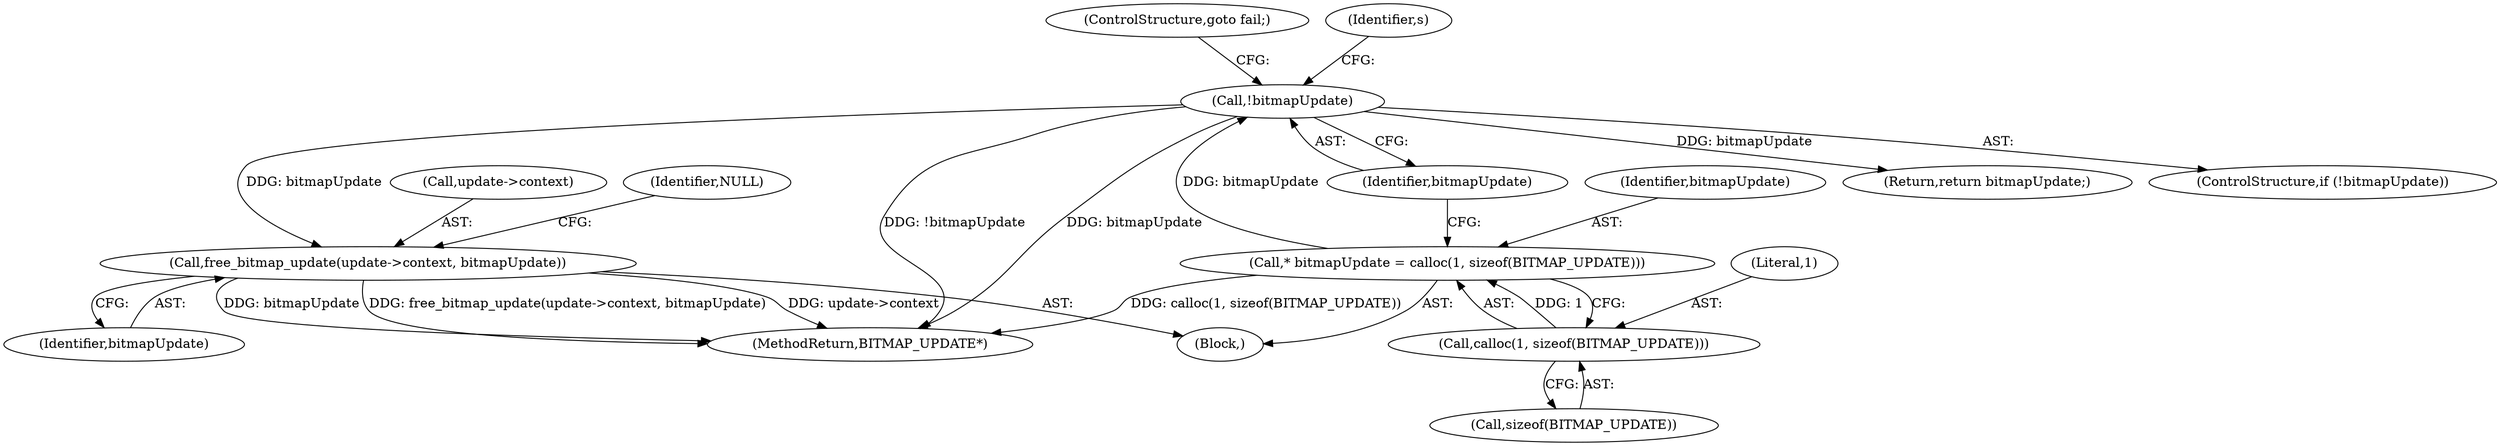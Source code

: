 digraph "0_FreeRDP_445a5a42c500ceb80f8fa7f2c11f3682538033f3@API" {
"1000226" [label="(Call,free_bitmap_update(update->context, bitmapUpdate))"];
"1000115" [label="(Call,!bitmapUpdate)"];
"1000108" [label="(Call,* bitmapUpdate = calloc(1, sizeof(BITMAP_UPDATE)))"];
"1000110" [label="(Call,calloc(1, sizeof(BITMAP_UPDATE)))"];
"1000227" [label="(Call,update->context)"];
"1000116" [label="(Identifier,bitmapUpdate)"];
"1000109" [label="(Identifier,bitmapUpdate)"];
"1000223" [label="(Return,return bitmapUpdate;)"];
"1000232" [label="(Identifier,NULL)"];
"1000117" [label="(ControlStructure,goto fail;)"];
"1000115" [label="(Call,!bitmapUpdate)"];
"1000226" [label="(Call,free_bitmap_update(update->context, bitmapUpdate))"];
"1000233" [label="(MethodReturn,BITMAP_UPDATE*)"];
"1000230" [label="(Identifier,bitmapUpdate)"];
"1000114" [label="(ControlStructure,if (!bitmapUpdate))"];
"1000121" [label="(Identifier,s)"];
"1000112" [label="(Call,sizeof(BITMAP_UPDATE))"];
"1000111" [label="(Literal,1)"];
"1000105" [label="(Block,)"];
"1000110" [label="(Call,calloc(1, sizeof(BITMAP_UPDATE)))"];
"1000108" [label="(Call,* bitmapUpdate = calloc(1, sizeof(BITMAP_UPDATE)))"];
"1000226" -> "1000105"  [label="AST: "];
"1000226" -> "1000230"  [label="CFG: "];
"1000227" -> "1000226"  [label="AST: "];
"1000230" -> "1000226"  [label="AST: "];
"1000232" -> "1000226"  [label="CFG: "];
"1000226" -> "1000233"  [label="DDG: free_bitmap_update(update->context, bitmapUpdate)"];
"1000226" -> "1000233"  [label="DDG: update->context"];
"1000226" -> "1000233"  [label="DDG: bitmapUpdate"];
"1000115" -> "1000226"  [label="DDG: bitmapUpdate"];
"1000115" -> "1000114"  [label="AST: "];
"1000115" -> "1000116"  [label="CFG: "];
"1000116" -> "1000115"  [label="AST: "];
"1000117" -> "1000115"  [label="CFG: "];
"1000121" -> "1000115"  [label="CFG: "];
"1000115" -> "1000233"  [label="DDG: !bitmapUpdate"];
"1000115" -> "1000233"  [label="DDG: bitmapUpdate"];
"1000108" -> "1000115"  [label="DDG: bitmapUpdate"];
"1000115" -> "1000223"  [label="DDG: bitmapUpdate"];
"1000108" -> "1000105"  [label="AST: "];
"1000108" -> "1000110"  [label="CFG: "];
"1000109" -> "1000108"  [label="AST: "];
"1000110" -> "1000108"  [label="AST: "];
"1000116" -> "1000108"  [label="CFG: "];
"1000108" -> "1000233"  [label="DDG: calloc(1, sizeof(BITMAP_UPDATE))"];
"1000110" -> "1000108"  [label="DDG: 1"];
"1000110" -> "1000112"  [label="CFG: "];
"1000111" -> "1000110"  [label="AST: "];
"1000112" -> "1000110"  [label="AST: "];
}
